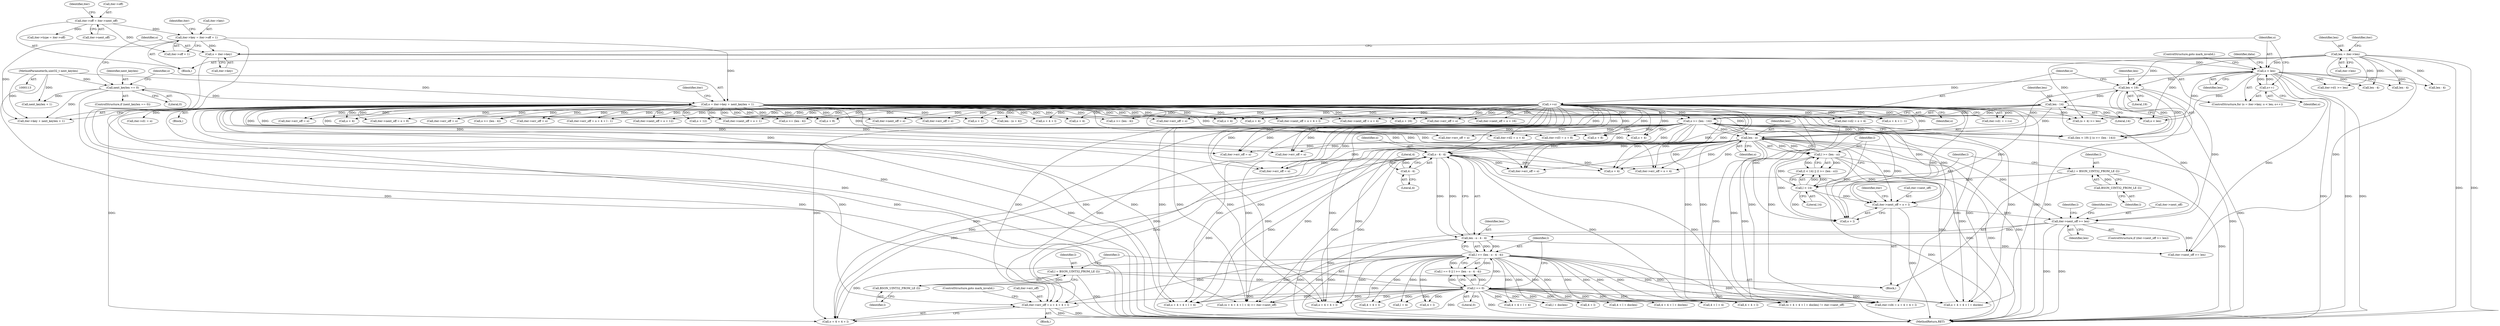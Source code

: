 digraph "0_mongo-c-driver_0d9a4d98bfdf4acd2c0138d4aaeb4e2e0934bd84@pointer" {
"1001005" [label="(Call,iter->err_off = o + 4 + 4 + l)"];
"1000928" [label="(Call,o - 4 - 4)"];
"1000873" [label="(Call,len - o)"];
"1000826" [label="(Call,len - 14)"];
"1000821" [label="(Call,len < 19)"];
"1000150" [label="(Call,len = iter->len)"];
"1000209" [label="(Call,o < len)"];
"1000212" [label="(Call,o++)"];
"1000204" [label="(Call,o = iter->key)"];
"1000169" [label="(Call,iter->key = iter->off + 1)"];
"1000155" [label="(Call,iter->off = iter->next_off)"];
"1000225" [label="(Call,++o)"];
"1000824" [label="(Call,o >= (len - 14))"];
"1000230" [label="(Call,o = iter->key + next_keylen + 1)"];
"1000199" [label="(Call,next_keylen == 0)"];
"1000115" [label="(MethodParameterIn,uint32_t next_keylen)"];
"1000930" [label="(Call,4 - 4)"];
"1000924" [label="(Call,l >= (len - o - 4 - 4))"];
"1000921" [label="(Call,l == 0)"];
"1000915" [label="(Call,l = BSON_UINT32_FROM_LE (l))"];
"1000917" [label="(Call,BSON_UINT32_FROM_LE (l))"];
"1000926" [label="(Call,len - o - 4 - 4)"];
"1000891" [label="(Call,iter->next_off >= len)"];
"1000883" [label="(Call,iter->next_off = o + l)"];
"1000871" [label="(Call,l >= (len - o))"];
"1000868" [label="(Call,l < 14)"];
"1000862" [label="(Call,l = BSON_UINT32_FROM_LE (l))"];
"1000864" [label="(Call,BSON_UINT32_FROM_LE (l))"];
"1000643" [label="(Call,o < len)"];
"1000241" [label="(Identifier,iter)"];
"1000830" [label="(Call,iter->err_off = o)"];
"1000231" [label="(Identifier,o)"];
"1000868" [label="(Call,l < 14)"];
"1000269" [label="(Call,o + 8)"];
"1000948" [label="(Call,l + 4)"];
"1000229" [label="(Block,)"];
"1000895" [label="(Identifier,len)"];
"1000874" [label="(Identifier,len)"];
"1000170" [label="(Call,iter->key)"];
"1000200" [label="(Identifier,next_keylen)"];
"1000971" [label="(Call,4 + l)"];
"1000920" [label="(Call,l == 0 || l >= (len - o - 4 - 4))"];
"1000152" [label="(Call,iter->len)"];
"1000890" [label="(ControlStructure,if (iter->next_off >= len))"];
"1000924" [label="(Call,l >= (len - o - 4 - 4))"];
"1000926" [label="(Call,len - o - 4 - 4)"];
"1001005" [label="(Call,iter->err_off = o + 4 + 4 + l)"];
"1000225" [label="(Call,++o)"];
"1001004" [label="(Block,)"];
"1000921" [label="(Call,l == 0)"];
"1001040" [label="(Call,iter->next_off = o)"];
"1001013" [label="(Call,4 + l)"];
"1000994" [label="(Call,4 + 4 + l + doclen)"];
"1000210" [label="(Identifier,o)"];
"1001096" [label="(MethodReturn,RET)"];
"1000963" [label="(Call,iter->d4 = o + 4 + 4 + l)"];
"1000522" [label="(Call,len - 4)"];
"1000873" [label="(Call,len - o)"];
"1000199" [label="(Call,next_keylen == 0)"];
"1000927" [label="(Identifier,len)"];
"1000905" [label="(Identifier,l)"];
"1000212" [label="(Call,o++)"];
"1000825" [label="(Identifier,o)"];
"1000618" [label="(Call,iter->err_off = o)"];
"1000869" [label="(Identifier,l)"];
"1000867" [label="(Call,(l < 14) || (l >= (len - o)))"];
"1000930" [label="(Call,4 - 4)"];
"1000877" [label="(Call,iter->err_off = o)"];
"1000157" [label="(Identifier,iter)"];
"1000864" [label="(Call,BSON_UINT32_FROM_LE (l))"];
"1000628" [label="(Call,o + 1)"];
"1000875" [label="(Identifier,o)"];
"1000883" [label="(Call,iter->next_off = o + l)"];
"1000865" [label="(Identifier,l)"];
"1000317" [label="(Call,len - (o + 4))"];
"1000333" [label="(Call,o + 4 + l)"];
"1000319" [label="(Call,o + 4)"];
"1000718" [label="(Call,o >= (len - 4))"];
"1000915" [label="(Call,l = BSON_UINT32_FROM_LE (l))"];
"1000323" [label="(Call,iter->err_off = o)"];
"1001023" [label="(Call,o + 4)"];
"1000230" [label="(Call,o = iter->key + next_keylen + 1)"];
"1000946" [label="(Call,4 + l + 4)"];
"1000280" [label="(Call,o + 4)"];
"1000871" [label="(Call,l >= (len - o))"];
"1000245" [label="(ControlStructure,goto mark_invalid;)"];
"1001059" [label="(Call,iter->next_off >= len)"];
"1000329" [label="(Call,iter->next_off = o + 4 + l)"];
"1001011" [label="(Call,4 + 4 + l)"];
"1000180" [label="(Identifier,iter)"];
"1000870" [label="(Literal,14)"];
"1001019" [label="(Call,iter->next_off = o + 4)"];
"1000173" [label="(Call,iter->off + 1)"];
"1000959" [label="(Call,o + 4)"];
"1000925" [label="(Identifier,l)"];
"1000929" [label="(Identifier,o)"];
"1000992" [label="(Call,o + 4 + 4 + l + doclen)"];
"1000205" [label="(Identifier,o)"];
"1001016" [label="(ControlStructure,goto mark_invalid;)"];
"1000203" [label="(ControlStructure,for (o = iter->key; o < len; o++))"];
"1000822" [label="(Identifier,len)"];
"1000226" [label="(Identifier,o)"];
"1000917" [label="(Call,BSON_UINT32_FROM_LE (l))"];
"1000918" [label="(Identifier,l)"];
"1000944" [label="(Call,4 + 4 + l + 4)"];
"1001006" [label="(Call,iter->err_off)"];
"1000162" [label="(Call,iter->type = iter->off)"];
"1001032" [label="(Call,o + 16)"];
"1000285" [label="(Call,iter->err_off = o)"];
"1000836" [label="(Call,iter->d2 = o + 4)"];
"1001028" [label="(Call,iter->next_off = o + 16)"];
"1000942" [label="(Call,o + 4 + 4 + l + 4)"];
"1000291" [label="(Call,iter->d2 = o + 4)"];
"1000998" [label="(Call,l + doclen)"];
"1000376" [label="(Call,o + 4 + l - 1)"];
"1000923" [label="(Literal,0)"];
"1000392" [label="(Call,len - 4)"];
"1000863" [label="(Identifier,l)"];
"1000843" [label="(Call,iter->d3 = o + 8)"];
"1000828" [label="(Literal,14)"];
"1000232" [label="(Call,iter->key + next_keylen + 1)"];
"1000884" [label="(Call,iter->next_off)"];
"1000847" [label="(Call,o + 8)"];
"1000932" [label="(Literal,4)"];
"1000891" [label="(Call,iter->next_off >= len)"];
"1000955" [label="(Call,iter->err_off = o + 4)"];
"1000213" [label="(Identifier,o)"];
"1000520" [label="(Call,o >= (len - 4))"];
"1000897" [label="(Call,iter->err_off = o)"];
"1000198" [label="(ControlStructure,if (next_keylen == 0))"];
"1000862" [label="(Call,l = BSON_UINT32_FROM_LE (l))"];
"1000967" [label="(Call,o + 4 + 4 + l)"];
"1000991" [label="(Call,(o + 4 + 4 + l + doclen) != iter->next_off)"];
"1000827" [label="(Identifier,len)"];
"1000824" [label="(Call,o >= (len - 14))"];
"1001052" [label="(Call,iter->err_off = o)"];
"1000899" [label="(Identifier,iter)"];
"1000295" [label="(Call,o + 4)"];
"1000265" [label="(Call,iter->next_off = o + 8)"];
"1000893" [label="(Identifier,iter)"];
"1000155" [label="(Call,iter->off = iter->next_off)"];
"1000204" [label="(Call,o = iter->key)"];
"1000350" [label="(Call,iter->err_off = o)"];
"1000201" [label="(Literal,0)"];
"1000239" [label="(Call,iter->d1 = o)"];
"1000390" [label="(Call,o >= (len - 4))"];
"1000164" [label="(Identifier,iter)"];
"1000823" [label="(Literal,19)"];
"1000592" [label="(Call,iter->err_off = o)"];
"1000934" [label="(Call,iter->err_off = o)"];
"1000586" [label="(Call,iter->d1 >= len)"];
"1000169" [label="(Call,iter->key = iter->off + 1)"];
"1000218" [label="(Identifier,data)"];
"1000206" [label="(Call,iter->key)"];
"1000996" [label="(Call,4 + l + doclen)"];
"1001009" [label="(Call,o + 4 + 4 + l)"];
"1000279" [label="(Call,(o + 4) >= len)"];
"1000969" [label="(Call,4 + 4 + l)"];
"1000221" [label="(Call,iter->d1 = ++o)"];
"1000209" [label="(Call,o < len)"];
"1000916" [label="(Identifier,l)"];
"1000151" [label="(Identifier,len)"];
"1000816" [label="(Block,)"];
"1000150" [label="(Call,len = iter->len)"];
"1000820" [label="(Call,(len < 19) || (o >= (len - 14)))"];
"1000928" [label="(Call,o - 4 - 4)"];
"1000372" [label="(Call,iter->err_off = o + 4 + l - 1)"];
"1000236" [label="(Call,next_keylen + 1)"];
"1000115" [label="(MethodParameterIn,uint32_t next_keylen)"];
"1000887" [label="(Call,o + l)"];
"1000840" [label="(Call,o + 4)"];
"1000574" [label="(Call,iter->next_off = o + 12)"];
"1000931" [label="(Literal,4)"];
"1000872" [label="(Identifier,l)"];
"1001065" [label="(Call,iter->err_off = o)"];
"1000826" [label="(Call,len - 14)"];
"1000821" [label="(Call,len < 19)"];
"1000156" [label="(Call,iter->off)"];
"1000578" [label="(Call,o + 12)"];
"1000922" [label="(Identifier,l)"];
"1000159" [label="(Call,iter->next_off)"];
"1000892" [label="(Call,iter->next_off)"];
"1000941" [label="(Call,(o + 4 + 4 + l + 4) >= iter->next_off)"];
"1000720" [label="(Call,len - 4)"];
"1000119" [label="(Block,)"];
"1000211" [label="(Identifier,len)"];
"1000624" [label="(Call,iter->next_off = o + 1)"];
"1001005" -> "1001004"  [label="AST: "];
"1001005" -> "1001009"  [label="CFG: "];
"1001006" -> "1001005"  [label="AST: "];
"1001009" -> "1001005"  [label="AST: "];
"1001016" -> "1001005"  [label="CFG: "];
"1001005" -> "1001096"  [label="DDG: "];
"1001005" -> "1001096"  [label="DDG: "];
"1000928" -> "1001005"  [label="DDG: "];
"1000873" -> "1001005"  [label="DDG: "];
"1000225" -> "1001005"  [label="DDG: "];
"1000824" -> "1001005"  [label="DDG: "];
"1000230" -> "1001005"  [label="DDG: "];
"1000924" -> "1001005"  [label="DDG: "];
"1000921" -> "1001005"  [label="DDG: "];
"1000928" -> "1000926"  [label="AST: "];
"1000928" -> "1000930"  [label="CFG: "];
"1000929" -> "1000928"  [label="AST: "];
"1000930" -> "1000928"  [label="AST: "];
"1000926" -> "1000928"  [label="CFG: "];
"1000928" -> "1001096"  [label="DDG: "];
"1000928" -> "1000926"  [label="DDG: "];
"1000928" -> "1000926"  [label="DDG: "];
"1000873" -> "1000928"  [label="DDG: "];
"1000225" -> "1000928"  [label="DDG: "];
"1000824" -> "1000928"  [label="DDG: "];
"1000230" -> "1000928"  [label="DDG: "];
"1000930" -> "1000928"  [label="DDG: "];
"1000928" -> "1000934"  [label="DDG: "];
"1000928" -> "1000941"  [label="DDG: "];
"1000928" -> "1000942"  [label="DDG: "];
"1000928" -> "1000955"  [label="DDG: "];
"1000928" -> "1000959"  [label="DDG: "];
"1000928" -> "1000963"  [label="DDG: "];
"1000928" -> "1000967"  [label="DDG: "];
"1000928" -> "1000991"  [label="DDG: "];
"1000928" -> "1000992"  [label="DDG: "];
"1000928" -> "1001009"  [label="DDG: "];
"1000928" -> "1001065"  [label="DDG: "];
"1000873" -> "1000871"  [label="AST: "];
"1000873" -> "1000875"  [label="CFG: "];
"1000874" -> "1000873"  [label="AST: "];
"1000875" -> "1000873"  [label="AST: "];
"1000871" -> "1000873"  [label="CFG: "];
"1000873" -> "1001096"  [label="DDG: "];
"1000873" -> "1000871"  [label="DDG: "];
"1000873" -> "1000871"  [label="DDG: "];
"1000826" -> "1000873"  [label="DDG: "];
"1000821" -> "1000873"  [label="DDG: "];
"1000225" -> "1000873"  [label="DDG: "];
"1000824" -> "1000873"  [label="DDG: "];
"1000230" -> "1000873"  [label="DDG: "];
"1000873" -> "1000877"  [label="DDG: "];
"1000873" -> "1000883"  [label="DDG: "];
"1000873" -> "1000887"  [label="DDG: "];
"1000873" -> "1000891"  [label="DDG: "];
"1000873" -> "1000897"  [label="DDG: "];
"1000873" -> "1000934"  [label="DDG: "];
"1000873" -> "1000941"  [label="DDG: "];
"1000873" -> "1000942"  [label="DDG: "];
"1000873" -> "1000955"  [label="DDG: "];
"1000873" -> "1000959"  [label="DDG: "];
"1000873" -> "1000963"  [label="DDG: "];
"1000873" -> "1000967"  [label="DDG: "];
"1000873" -> "1000991"  [label="DDG: "];
"1000873" -> "1000992"  [label="DDG: "];
"1000873" -> "1001009"  [label="DDG: "];
"1000873" -> "1001065"  [label="DDG: "];
"1000826" -> "1000824"  [label="AST: "];
"1000826" -> "1000828"  [label="CFG: "];
"1000827" -> "1000826"  [label="AST: "];
"1000828" -> "1000826"  [label="AST: "];
"1000824" -> "1000826"  [label="CFG: "];
"1000826" -> "1001096"  [label="DDG: "];
"1000826" -> "1000824"  [label="DDG: "];
"1000826" -> "1000824"  [label="DDG: "];
"1000821" -> "1000826"  [label="DDG: "];
"1000826" -> "1000891"  [label="DDG: "];
"1000821" -> "1000820"  [label="AST: "];
"1000821" -> "1000823"  [label="CFG: "];
"1000822" -> "1000821"  [label="AST: "];
"1000823" -> "1000821"  [label="AST: "];
"1000825" -> "1000821"  [label="CFG: "];
"1000820" -> "1000821"  [label="CFG: "];
"1000821" -> "1001096"  [label="DDG: "];
"1000821" -> "1000820"  [label="DDG: "];
"1000821" -> "1000820"  [label="DDG: "];
"1000150" -> "1000821"  [label="DDG: "];
"1000209" -> "1000821"  [label="DDG: "];
"1000821" -> "1000891"  [label="DDG: "];
"1000150" -> "1000119"  [label="AST: "];
"1000150" -> "1000152"  [label="CFG: "];
"1000151" -> "1000150"  [label="AST: "];
"1000152" -> "1000150"  [label="AST: "];
"1000157" -> "1000150"  [label="CFG: "];
"1000150" -> "1001096"  [label="DDG: "];
"1000150" -> "1001096"  [label="DDG: "];
"1000150" -> "1000209"  [label="DDG: "];
"1000150" -> "1000279"  [label="DDG: "];
"1000150" -> "1000392"  [label="DDG: "];
"1000150" -> "1000522"  [label="DDG: "];
"1000150" -> "1000586"  [label="DDG: "];
"1000150" -> "1000643"  [label="DDG: "];
"1000150" -> "1000720"  [label="DDG: "];
"1000150" -> "1001059"  [label="DDG: "];
"1000209" -> "1000203"  [label="AST: "];
"1000209" -> "1000211"  [label="CFG: "];
"1000210" -> "1000209"  [label="AST: "];
"1000211" -> "1000209"  [label="AST: "];
"1000218" -> "1000209"  [label="CFG: "];
"1000245" -> "1000209"  [label="CFG: "];
"1000209" -> "1001096"  [label="DDG: "];
"1000209" -> "1001096"  [label="DDG: "];
"1000209" -> "1001096"  [label="DDG: "];
"1000212" -> "1000209"  [label="DDG: "];
"1000204" -> "1000209"  [label="DDG: "];
"1000209" -> "1000212"  [label="DDG: "];
"1000209" -> "1000225"  [label="DDG: "];
"1000209" -> "1000279"  [label="DDG: "];
"1000209" -> "1000392"  [label="DDG: "];
"1000209" -> "1000522"  [label="DDG: "];
"1000209" -> "1000586"  [label="DDG: "];
"1000209" -> "1000643"  [label="DDG: "];
"1000209" -> "1000720"  [label="DDG: "];
"1000209" -> "1001059"  [label="DDG: "];
"1000212" -> "1000203"  [label="AST: "];
"1000212" -> "1000213"  [label="CFG: "];
"1000213" -> "1000212"  [label="AST: "];
"1000210" -> "1000212"  [label="CFG: "];
"1000204" -> "1000203"  [label="AST: "];
"1000204" -> "1000206"  [label="CFG: "];
"1000205" -> "1000204"  [label="AST: "];
"1000206" -> "1000204"  [label="AST: "];
"1000210" -> "1000204"  [label="CFG: "];
"1000204" -> "1001096"  [label="DDG: "];
"1000169" -> "1000204"  [label="DDG: "];
"1000169" -> "1000119"  [label="AST: "];
"1000169" -> "1000173"  [label="CFG: "];
"1000170" -> "1000169"  [label="AST: "];
"1000173" -> "1000169"  [label="AST: "];
"1000180" -> "1000169"  [label="CFG: "];
"1000169" -> "1001096"  [label="DDG: "];
"1000155" -> "1000169"  [label="DDG: "];
"1000169" -> "1000230"  [label="DDG: "];
"1000169" -> "1000232"  [label="DDG: "];
"1000155" -> "1000119"  [label="AST: "];
"1000155" -> "1000159"  [label="CFG: "];
"1000156" -> "1000155"  [label="AST: "];
"1000159" -> "1000155"  [label="AST: "];
"1000164" -> "1000155"  [label="CFG: "];
"1000155" -> "1000162"  [label="DDG: "];
"1000155" -> "1000173"  [label="DDG: "];
"1000225" -> "1000221"  [label="AST: "];
"1000225" -> "1000226"  [label="CFG: "];
"1000226" -> "1000225"  [label="AST: "];
"1000221" -> "1000225"  [label="CFG: "];
"1000225" -> "1000221"  [label="DDG: "];
"1000225" -> "1000265"  [label="DDG: "];
"1000225" -> "1000269"  [label="DDG: "];
"1000225" -> "1000279"  [label="DDG: "];
"1000225" -> "1000280"  [label="DDG: "];
"1000225" -> "1000285"  [label="DDG: "];
"1000225" -> "1000291"  [label="DDG: "];
"1000225" -> "1000295"  [label="DDG: "];
"1000225" -> "1000317"  [label="DDG: "];
"1000225" -> "1000319"  [label="DDG: "];
"1000225" -> "1000323"  [label="DDG: "];
"1000225" -> "1000329"  [label="DDG: "];
"1000225" -> "1000333"  [label="DDG: "];
"1000225" -> "1000350"  [label="DDG: "];
"1000225" -> "1000372"  [label="DDG: "];
"1000225" -> "1000376"  [label="DDG: "];
"1000225" -> "1000390"  [label="DDG: "];
"1000225" -> "1000520"  [label="DDG: "];
"1000225" -> "1000574"  [label="DDG: "];
"1000225" -> "1000578"  [label="DDG: "];
"1000225" -> "1000592"  [label="DDG: "];
"1000225" -> "1000618"  [label="DDG: "];
"1000225" -> "1000624"  [label="DDG: "];
"1000225" -> "1000628"  [label="DDG: "];
"1000225" -> "1000643"  [label="DDG: "];
"1000225" -> "1000718"  [label="DDG: "];
"1000225" -> "1000824"  [label="DDG: "];
"1000225" -> "1000830"  [label="DDG: "];
"1000225" -> "1000836"  [label="DDG: "];
"1000225" -> "1000840"  [label="DDG: "];
"1000225" -> "1000843"  [label="DDG: "];
"1000225" -> "1000847"  [label="DDG: "];
"1000225" -> "1000877"  [label="DDG: "];
"1000225" -> "1000883"  [label="DDG: "];
"1000225" -> "1000887"  [label="DDG: "];
"1000225" -> "1000897"  [label="DDG: "];
"1000225" -> "1000934"  [label="DDG: "];
"1000225" -> "1000941"  [label="DDG: "];
"1000225" -> "1000942"  [label="DDG: "];
"1000225" -> "1000955"  [label="DDG: "];
"1000225" -> "1000959"  [label="DDG: "];
"1000225" -> "1000963"  [label="DDG: "];
"1000225" -> "1000967"  [label="DDG: "];
"1000225" -> "1000991"  [label="DDG: "];
"1000225" -> "1000992"  [label="DDG: "];
"1000225" -> "1001009"  [label="DDG: "];
"1000225" -> "1001019"  [label="DDG: "];
"1000225" -> "1001023"  [label="DDG: "];
"1000225" -> "1001028"  [label="DDG: "];
"1000225" -> "1001032"  [label="DDG: "];
"1000225" -> "1001040"  [label="DDG: "];
"1000225" -> "1001052"  [label="DDG: "];
"1000225" -> "1001065"  [label="DDG: "];
"1000824" -> "1000820"  [label="AST: "];
"1000825" -> "1000824"  [label="AST: "];
"1000820" -> "1000824"  [label="CFG: "];
"1000824" -> "1001096"  [label="DDG: "];
"1000824" -> "1000820"  [label="DDG: "];
"1000824" -> "1000820"  [label="DDG: "];
"1000230" -> "1000824"  [label="DDG: "];
"1000824" -> "1000830"  [label="DDG: "];
"1000824" -> "1000836"  [label="DDG: "];
"1000824" -> "1000840"  [label="DDG: "];
"1000824" -> "1000843"  [label="DDG: "];
"1000824" -> "1000847"  [label="DDG: "];
"1000824" -> "1000877"  [label="DDG: "];
"1000824" -> "1000883"  [label="DDG: "];
"1000824" -> "1000887"  [label="DDG: "];
"1000824" -> "1000897"  [label="DDG: "];
"1000824" -> "1000934"  [label="DDG: "];
"1000824" -> "1000941"  [label="DDG: "];
"1000824" -> "1000942"  [label="DDG: "];
"1000824" -> "1000955"  [label="DDG: "];
"1000824" -> "1000959"  [label="DDG: "];
"1000824" -> "1000963"  [label="DDG: "];
"1000824" -> "1000967"  [label="DDG: "];
"1000824" -> "1000991"  [label="DDG: "];
"1000824" -> "1000992"  [label="DDG: "];
"1000824" -> "1001009"  [label="DDG: "];
"1000824" -> "1001065"  [label="DDG: "];
"1000230" -> "1000229"  [label="AST: "];
"1000230" -> "1000232"  [label="CFG: "];
"1000231" -> "1000230"  [label="AST: "];
"1000232" -> "1000230"  [label="AST: "];
"1000241" -> "1000230"  [label="CFG: "];
"1000230" -> "1001096"  [label="DDG: "];
"1000199" -> "1000230"  [label="DDG: "];
"1000115" -> "1000230"  [label="DDG: "];
"1000230" -> "1000239"  [label="DDG: "];
"1000230" -> "1000265"  [label="DDG: "];
"1000230" -> "1000269"  [label="DDG: "];
"1000230" -> "1000279"  [label="DDG: "];
"1000230" -> "1000280"  [label="DDG: "];
"1000230" -> "1000285"  [label="DDG: "];
"1000230" -> "1000291"  [label="DDG: "];
"1000230" -> "1000295"  [label="DDG: "];
"1000230" -> "1000317"  [label="DDG: "];
"1000230" -> "1000319"  [label="DDG: "];
"1000230" -> "1000323"  [label="DDG: "];
"1000230" -> "1000329"  [label="DDG: "];
"1000230" -> "1000333"  [label="DDG: "];
"1000230" -> "1000350"  [label="DDG: "];
"1000230" -> "1000372"  [label="DDG: "];
"1000230" -> "1000376"  [label="DDG: "];
"1000230" -> "1000390"  [label="DDG: "];
"1000230" -> "1000520"  [label="DDG: "];
"1000230" -> "1000574"  [label="DDG: "];
"1000230" -> "1000578"  [label="DDG: "];
"1000230" -> "1000592"  [label="DDG: "];
"1000230" -> "1000618"  [label="DDG: "];
"1000230" -> "1000624"  [label="DDG: "];
"1000230" -> "1000628"  [label="DDG: "];
"1000230" -> "1000643"  [label="DDG: "];
"1000230" -> "1000718"  [label="DDG: "];
"1000230" -> "1000830"  [label="DDG: "];
"1000230" -> "1000836"  [label="DDG: "];
"1000230" -> "1000840"  [label="DDG: "];
"1000230" -> "1000843"  [label="DDG: "];
"1000230" -> "1000847"  [label="DDG: "];
"1000230" -> "1000877"  [label="DDG: "];
"1000230" -> "1000883"  [label="DDG: "];
"1000230" -> "1000887"  [label="DDG: "];
"1000230" -> "1000897"  [label="DDG: "];
"1000230" -> "1000934"  [label="DDG: "];
"1000230" -> "1000941"  [label="DDG: "];
"1000230" -> "1000942"  [label="DDG: "];
"1000230" -> "1000955"  [label="DDG: "];
"1000230" -> "1000959"  [label="DDG: "];
"1000230" -> "1000963"  [label="DDG: "];
"1000230" -> "1000967"  [label="DDG: "];
"1000230" -> "1000991"  [label="DDG: "];
"1000230" -> "1000992"  [label="DDG: "];
"1000230" -> "1001009"  [label="DDG: "];
"1000230" -> "1001019"  [label="DDG: "];
"1000230" -> "1001023"  [label="DDG: "];
"1000230" -> "1001028"  [label="DDG: "];
"1000230" -> "1001032"  [label="DDG: "];
"1000230" -> "1001040"  [label="DDG: "];
"1000230" -> "1001052"  [label="DDG: "];
"1000230" -> "1001065"  [label="DDG: "];
"1000199" -> "1000198"  [label="AST: "];
"1000199" -> "1000201"  [label="CFG: "];
"1000200" -> "1000199"  [label="AST: "];
"1000201" -> "1000199"  [label="AST: "];
"1000205" -> "1000199"  [label="CFG: "];
"1000231" -> "1000199"  [label="CFG: "];
"1000199" -> "1001096"  [label="DDG: "];
"1000199" -> "1001096"  [label="DDG: "];
"1000115" -> "1000199"  [label="DDG: "];
"1000199" -> "1000232"  [label="DDG: "];
"1000199" -> "1000236"  [label="DDG: "];
"1000115" -> "1000113"  [label="AST: "];
"1000115" -> "1001096"  [label="DDG: "];
"1000115" -> "1000232"  [label="DDG: "];
"1000115" -> "1000236"  [label="DDG: "];
"1000930" -> "1000932"  [label="CFG: "];
"1000931" -> "1000930"  [label="AST: "];
"1000932" -> "1000930"  [label="AST: "];
"1000924" -> "1000920"  [label="AST: "];
"1000924" -> "1000926"  [label="CFG: "];
"1000925" -> "1000924"  [label="AST: "];
"1000926" -> "1000924"  [label="AST: "];
"1000920" -> "1000924"  [label="CFG: "];
"1000924" -> "1001096"  [label="DDG: "];
"1000924" -> "1001096"  [label="DDG: "];
"1000924" -> "1000920"  [label="DDG: "];
"1000924" -> "1000920"  [label="DDG: "];
"1000921" -> "1000924"  [label="DDG: "];
"1000926" -> "1000924"  [label="DDG: "];
"1000926" -> "1000924"  [label="DDG: "];
"1000924" -> "1000941"  [label="DDG: "];
"1000924" -> "1000942"  [label="DDG: "];
"1000924" -> "1000944"  [label="DDG: "];
"1000924" -> "1000946"  [label="DDG: "];
"1000924" -> "1000948"  [label="DDG: "];
"1000924" -> "1000963"  [label="DDG: "];
"1000924" -> "1000967"  [label="DDG: "];
"1000924" -> "1000969"  [label="DDG: "];
"1000924" -> "1000971"  [label="DDG: "];
"1000924" -> "1000991"  [label="DDG: "];
"1000924" -> "1000992"  [label="DDG: "];
"1000924" -> "1000994"  [label="DDG: "];
"1000924" -> "1000996"  [label="DDG: "];
"1000924" -> "1000998"  [label="DDG: "];
"1000924" -> "1001009"  [label="DDG: "];
"1000924" -> "1001011"  [label="DDG: "];
"1000924" -> "1001013"  [label="DDG: "];
"1000921" -> "1000920"  [label="AST: "];
"1000921" -> "1000923"  [label="CFG: "];
"1000922" -> "1000921"  [label="AST: "];
"1000923" -> "1000921"  [label="AST: "];
"1000925" -> "1000921"  [label="CFG: "];
"1000920" -> "1000921"  [label="CFG: "];
"1000921" -> "1001096"  [label="DDG: "];
"1000921" -> "1000920"  [label="DDG: "];
"1000921" -> "1000920"  [label="DDG: "];
"1000915" -> "1000921"  [label="DDG: "];
"1000921" -> "1000941"  [label="DDG: "];
"1000921" -> "1000942"  [label="DDG: "];
"1000921" -> "1000944"  [label="DDG: "];
"1000921" -> "1000946"  [label="DDG: "];
"1000921" -> "1000948"  [label="DDG: "];
"1000921" -> "1000963"  [label="DDG: "];
"1000921" -> "1000967"  [label="DDG: "];
"1000921" -> "1000969"  [label="DDG: "];
"1000921" -> "1000971"  [label="DDG: "];
"1000921" -> "1000991"  [label="DDG: "];
"1000921" -> "1000992"  [label="DDG: "];
"1000921" -> "1000994"  [label="DDG: "];
"1000921" -> "1000996"  [label="DDG: "];
"1000921" -> "1000998"  [label="DDG: "];
"1000921" -> "1001009"  [label="DDG: "];
"1000921" -> "1001011"  [label="DDG: "];
"1000921" -> "1001013"  [label="DDG: "];
"1000915" -> "1000816"  [label="AST: "];
"1000915" -> "1000917"  [label="CFG: "];
"1000916" -> "1000915"  [label="AST: "];
"1000917" -> "1000915"  [label="AST: "];
"1000922" -> "1000915"  [label="CFG: "];
"1000915" -> "1001096"  [label="DDG: "];
"1000917" -> "1000915"  [label="DDG: "];
"1000917" -> "1000918"  [label="CFG: "];
"1000918" -> "1000917"  [label="AST: "];
"1000927" -> "1000926"  [label="AST: "];
"1000926" -> "1001096"  [label="DDG: "];
"1000926" -> "1001096"  [label="DDG: "];
"1000891" -> "1000926"  [label="DDG: "];
"1000926" -> "1001059"  [label="DDG: "];
"1000891" -> "1000890"  [label="AST: "];
"1000891" -> "1000895"  [label="CFG: "];
"1000892" -> "1000891"  [label="AST: "];
"1000895" -> "1000891"  [label="AST: "];
"1000899" -> "1000891"  [label="CFG: "];
"1000905" -> "1000891"  [label="CFG: "];
"1000891" -> "1001096"  [label="DDG: "];
"1000891" -> "1001096"  [label="DDG: "];
"1000883" -> "1000891"  [label="DDG: "];
"1000891" -> "1000941"  [label="DDG: "];
"1000891" -> "1001059"  [label="DDG: "];
"1000883" -> "1000816"  [label="AST: "];
"1000883" -> "1000887"  [label="CFG: "];
"1000884" -> "1000883"  [label="AST: "];
"1000887" -> "1000883"  [label="AST: "];
"1000893" -> "1000883"  [label="CFG: "];
"1000883" -> "1001096"  [label="DDG: "];
"1000871" -> "1000883"  [label="DDG: "];
"1000868" -> "1000883"  [label="DDG: "];
"1000871" -> "1000867"  [label="AST: "];
"1000872" -> "1000871"  [label="AST: "];
"1000867" -> "1000871"  [label="CFG: "];
"1000871" -> "1001096"  [label="DDG: "];
"1000871" -> "1001096"  [label="DDG: "];
"1000871" -> "1000867"  [label="DDG: "];
"1000871" -> "1000867"  [label="DDG: "];
"1000868" -> "1000871"  [label="DDG: "];
"1000871" -> "1000887"  [label="DDG: "];
"1000868" -> "1000867"  [label="AST: "];
"1000868" -> "1000870"  [label="CFG: "];
"1000869" -> "1000868"  [label="AST: "];
"1000870" -> "1000868"  [label="AST: "];
"1000872" -> "1000868"  [label="CFG: "];
"1000867" -> "1000868"  [label="CFG: "];
"1000868" -> "1001096"  [label="DDG: "];
"1000868" -> "1000867"  [label="DDG: "];
"1000868" -> "1000867"  [label="DDG: "];
"1000862" -> "1000868"  [label="DDG: "];
"1000868" -> "1000887"  [label="DDG: "];
"1000862" -> "1000816"  [label="AST: "];
"1000862" -> "1000864"  [label="CFG: "];
"1000863" -> "1000862"  [label="AST: "];
"1000864" -> "1000862"  [label="AST: "];
"1000869" -> "1000862"  [label="CFG: "];
"1000862" -> "1001096"  [label="DDG: "];
"1000864" -> "1000862"  [label="DDG: "];
"1000864" -> "1000865"  [label="CFG: "];
"1000865" -> "1000864"  [label="AST: "];
}
